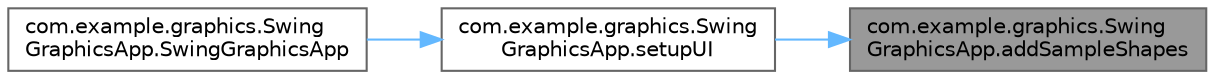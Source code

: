digraph "com.example.graphics.SwingGraphicsApp.addSampleShapes"
{
 // LATEX_PDF_SIZE
  bgcolor="transparent";
  edge [fontname=Helvetica,fontsize=10,labelfontname=Helvetica,labelfontsize=10];
  node [fontname=Helvetica,fontsize=10,shape=box,height=0.2,width=0.4];
  rankdir="RL";
  Node1 [id="Node000001",label="com.example.graphics.Swing\lGraphicsApp.addSampleShapes",height=0.2,width=0.4,color="gray40", fillcolor="grey60", style="filled", fontcolor="black",tooltip=" "];
  Node1 -> Node2 [id="edge1_Node000001_Node000002",dir="back",color="steelblue1",style="solid",tooltip=" "];
  Node2 [id="Node000002",label="com.example.graphics.Swing\lGraphicsApp.setupUI",height=0.2,width=0.4,color="grey40", fillcolor="white", style="filled",URL="$classcom_1_1example_1_1graphics_1_1SwingGraphicsApp.html#ae8019d68e884d3a0c6f979f93a207c55",tooltip=" "];
  Node2 -> Node3 [id="edge2_Node000002_Node000003",dir="back",color="steelblue1",style="solid",tooltip=" "];
  Node3 [id="Node000003",label="com.example.graphics.Swing\lGraphicsApp.SwingGraphicsApp",height=0.2,width=0.4,color="grey40", fillcolor="white", style="filled",URL="$classcom_1_1example_1_1graphics_1_1SwingGraphicsApp.html#a2bbfba9c605640127400aa7f8e982b35",tooltip=" "];
}
